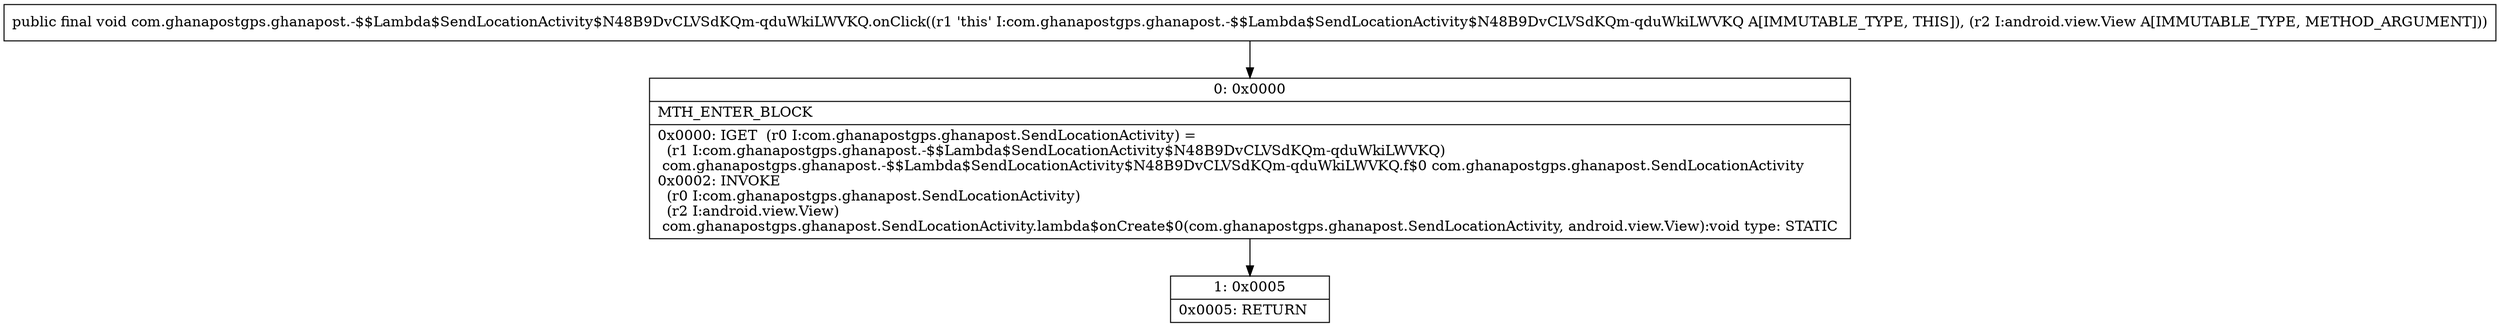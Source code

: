 digraph "CFG forcom.ghanapostgps.ghanapost.\-$$Lambda$SendLocationActivity$N48B9DvCLVSdKQm\-qduWkiLWVKQ.onClick(Landroid\/view\/View;)V" {
Node_0 [shape=record,label="{0\:\ 0x0000|MTH_ENTER_BLOCK\l|0x0000: IGET  (r0 I:com.ghanapostgps.ghanapost.SendLocationActivity) = \l  (r1 I:com.ghanapostgps.ghanapost.\-$$Lambda$SendLocationActivity$N48B9DvCLVSdKQm\-qduWkiLWVKQ)\l com.ghanapostgps.ghanapost.\-$$Lambda$SendLocationActivity$N48B9DvCLVSdKQm\-qduWkiLWVKQ.f$0 com.ghanapostgps.ghanapost.SendLocationActivity \l0x0002: INVOKE  \l  (r0 I:com.ghanapostgps.ghanapost.SendLocationActivity)\l  (r2 I:android.view.View)\l com.ghanapostgps.ghanapost.SendLocationActivity.lambda$onCreate$0(com.ghanapostgps.ghanapost.SendLocationActivity, android.view.View):void type: STATIC \l}"];
Node_1 [shape=record,label="{1\:\ 0x0005|0x0005: RETURN   \l}"];
MethodNode[shape=record,label="{public final void com.ghanapostgps.ghanapost.\-$$Lambda$SendLocationActivity$N48B9DvCLVSdKQm\-qduWkiLWVKQ.onClick((r1 'this' I:com.ghanapostgps.ghanapost.\-$$Lambda$SendLocationActivity$N48B9DvCLVSdKQm\-qduWkiLWVKQ A[IMMUTABLE_TYPE, THIS]), (r2 I:android.view.View A[IMMUTABLE_TYPE, METHOD_ARGUMENT])) }"];
MethodNode -> Node_0;
Node_0 -> Node_1;
}

